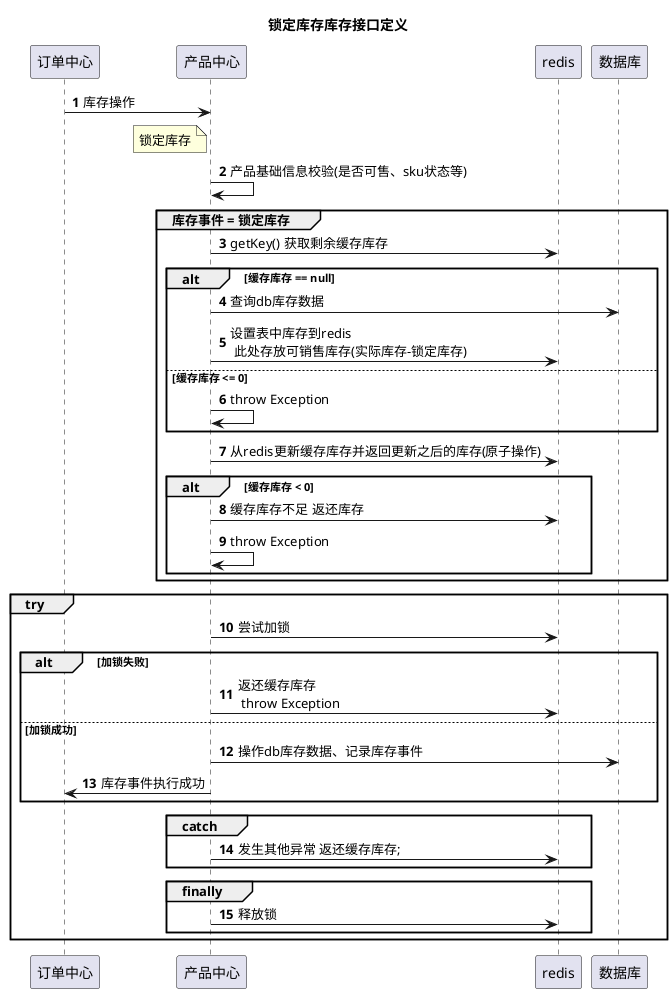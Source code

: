 @startuml
title 锁定库存库存接口定义

autonumber
participant "订单中心" as vc
participant "产品中心" as cpm
participant "redis" as redis
participant "数据库" as db

vc -> cpm: 库存操作
note left of cpm:锁定库存


cpm -> cpm: 产品基础信息校验(是否可售、sku状态等)
group 库存事件 = 锁定库存

cpm -> redis: getKey() 获取剩余缓存库存
alt 缓存库存 == null
cpm -> db :查询db库存数据
cpm -> redis:  设置表中库存到redis \n 此处存放可销售库存(实际库存-锁定库存)
else 缓存库存 <= 0
cpm->cpm :throw Exception
end


cpm -> redis: 从redis更新缓存库存并返回更新之后的库存(原子操作)
alt 缓存库存 < 0
cpm -> redis: 缓存库存不足 返还库存
cpm->cpm :throw Exception
end
end

group try
'cpm->cpm:// 尝试加锁\nboolean isLocked = lock.tryLock(500, 1000, TimeUnit.MILLISECONDS);\n//    加锁失败 返还名额 throw ex\n        if (!isLocked) {\n                         cacheManager.atomicGetAndAdd(key, -num);\n                         throw new VcRpcException(CommonResponseCode.LockFailure);\n                     }        \n                     // 更新课程剩余名额\n                     trainDo.setScale(scale);\n                     trainService.updateTrain(trainDo, clientInfo);
cpm->redis:尝试加锁
alt 加锁失败
cpm -> redis:返还缓存库存 \n throw Exception
else 加锁成功
cpm -> db :操作db库存数据、记录库存事件
cpm -> vc :库存事件执行成功
end
group catch
cpm -> redis: 发生其他异常 返还缓存库存;

end

group finally
cpm -> redis: 释放锁
end
end

@enduml